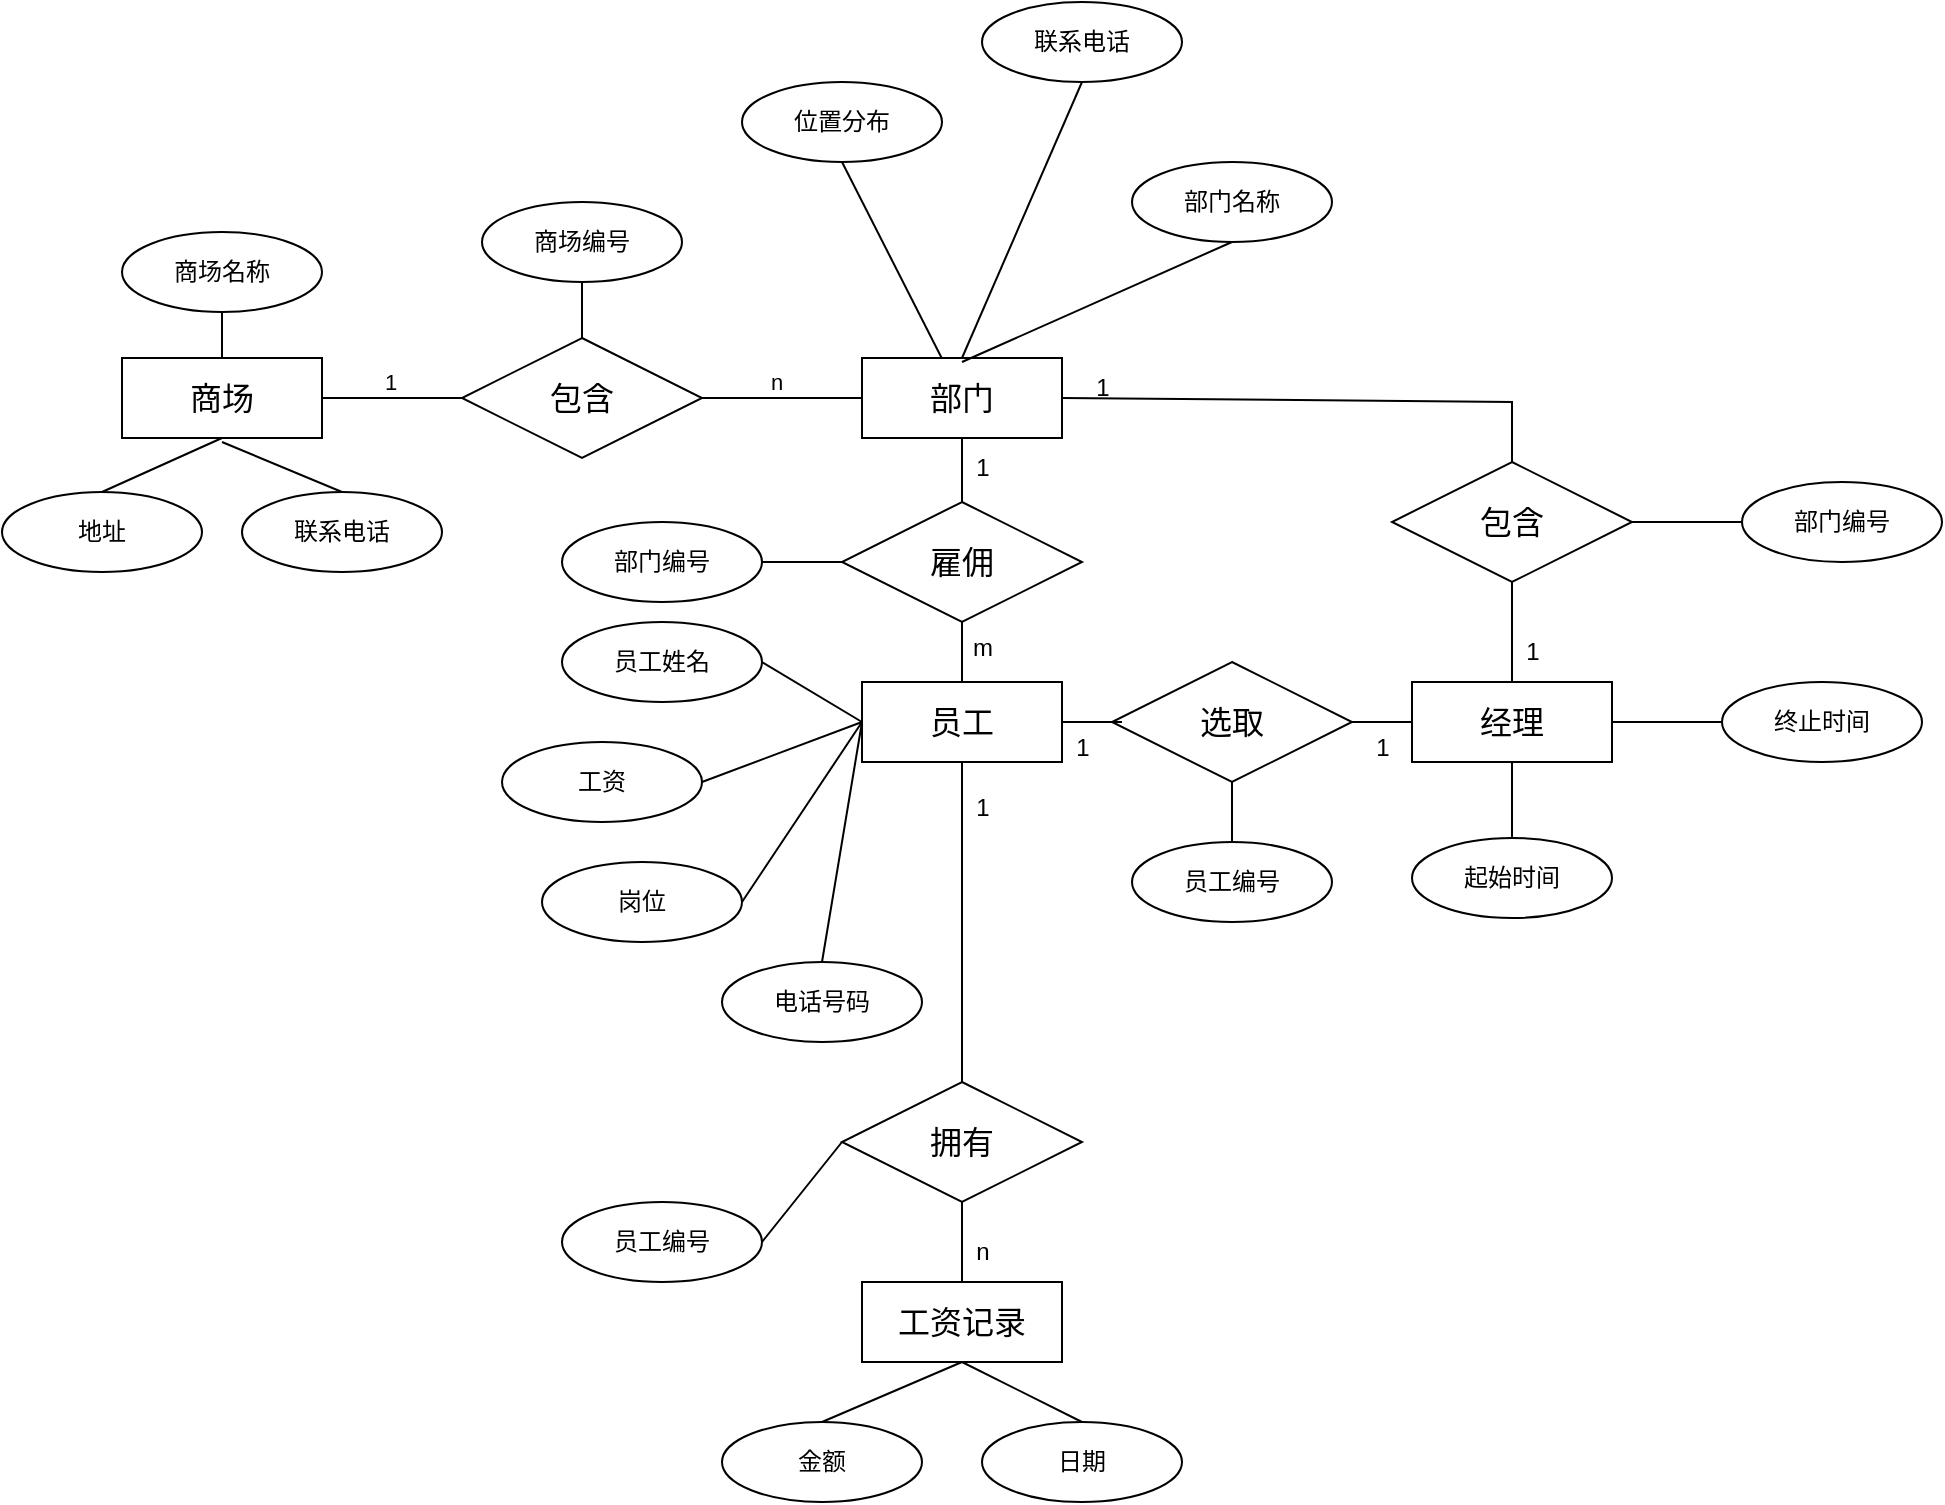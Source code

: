 <mxfile version="22.0.8" type="github">
  <diagram id="R2lEEEUBdFMjLlhIrx00" name="Page-1">
    <mxGraphModel dx="2412" dy="833" grid="1" gridSize="10" guides="1" tooltips="1" connect="1" arrows="1" fold="1" page="1" pageScale="1" pageWidth="850" pageHeight="1100" math="0" shadow="0" extFonts="Permanent Marker^https://fonts.googleapis.com/css?family=Permanent+Marker">
      <root>
        <mxCell id="0" />
        <mxCell id="1" parent="0" />
        <mxCell id="EsqJVV1hF0c0ZzuXvr0L-2" style="rounded=0;orthogonalLoop=1;jettySize=auto;html=1;exitX=1;exitY=0.5;exitDx=0;exitDy=0;entryX=0;entryY=0.5;entryDx=0;entryDy=0;endArrow=none;endFill=0;" edge="1" parent="1" source="c5oPRYj7tfCXE66ZDy4M-2" target="c5oPRYj7tfCXE66ZDy4M-7">
          <mxGeometry relative="1" as="geometry" />
        </mxCell>
        <mxCell id="EsqJVV1hF0c0ZzuXvr0L-3" value="1" style="edgeLabel;html=1;align=center;verticalAlign=middle;resizable=0;points=[];" vertex="1" connectable="0" parent="EsqJVV1hF0c0ZzuXvr0L-2">
          <mxGeometry x="-0.404" relative="1" as="geometry">
            <mxPoint x="13" y="-8" as="offset" />
          </mxGeometry>
        </mxCell>
        <mxCell id="c5oPRYj7tfCXE66ZDy4M-2" value="商场" style="whiteSpace=wrap;html=1;align=center;fontSize=16;" parent="1" vertex="1">
          <mxGeometry x="-10" y="208" width="100" height="40" as="geometry" />
        </mxCell>
        <mxCell id="c5oPRYj7tfCXE66ZDy4M-3" value="部门" style="whiteSpace=wrap;html=1;align=center;fontSize=16;" parent="1" vertex="1">
          <mxGeometry x="360" y="208" width="100" height="40" as="geometry" />
        </mxCell>
        <mxCell id="c5oPRYj7tfCXE66ZDy4M-4" value="经理" style="whiteSpace=wrap;html=1;align=center;fontSize=16;" parent="1" vertex="1">
          <mxGeometry x="635" y="370" width="100" height="40" as="geometry" />
        </mxCell>
        <mxCell id="EsqJVV1hF0c0ZzuXvr0L-23" style="rounded=0;orthogonalLoop=1;jettySize=auto;html=1;exitX=0;exitY=0.5;exitDx=0;exitDy=0;entryX=1;entryY=0.5;entryDx=0;entryDy=0;endArrow=none;endFill=0;" edge="1" parent="1" source="c5oPRYj7tfCXE66ZDy4M-5" target="EsqJVV1hF0c0ZzuXvr0L-18">
          <mxGeometry relative="1" as="geometry" />
        </mxCell>
        <mxCell id="EsqJVV1hF0c0ZzuXvr0L-24" style="rounded=0;orthogonalLoop=1;jettySize=auto;html=1;exitX=0;exitY=0.5;exitDx=0;exitDy=0;entryX=1;entryY=0.5;entryDx=0;entryDy=0;endArrow=none;endFill=0;" edge="1" parent="1" source="c5oPRYj7tfCXE66ZDy4M-5" target="EsqJVV1hF0c0ZzuXvr0L-21">
          <mxGeometry relative="1" as="geometry" />
        </mxCell>
        <mxCell id="EsqJVV1hF0c0ZzuXvr0L-25" style="rounded=0;orthogonalLoop=1;jettySize=auto;html=1;exitX=0;exitY=0.5;exitDx=0;exitDy=0;entryX=1;entryY=0.5;entryDx=0;entryDy=0;endArrow=none;endFill=0;" edge="1" parent="1" source="c5oPRYj7tfCXE66ZDy4M-5" target="EsqJVV1hF0c0ZzuXvr0L-19">
          <mxGeometry relative="1" as="geometry" />
        </mxCell>
        <mxCell id="EsqJVV1hF0c0ZzuXvr0L-26" style="rounded=0;orthogonalLoop=1;jettySize=auto;html=1;exitX=0;exitY=0.5;exitDx=0;exitDy=0;entryX=0.5;entryY=0;entryDx=0;entryDy=0;endArrow=none;endFill=0;" edge="1" parent="1" source="c5oPRYj7tfCXE66ZDy4M-5" target="EsqJVV1hF0c0ZzuXvr0L-20">
          <mxGeometry relative="1" as="geometry" />
        </mxCell>
        <mxCell id="c5oPRYj7tfCXE66ZDy4M-5" value="员工" style="whiteSpace=wrap;html=1;align=center;fontSize=16;" parent="1" vertex="1">
          <mxGeometry x="360" y="370" width="100" height="40" as="geometry" />
        </mxCell>
        <mxCell id="c5oPRYj7tfCXE66ZDy4M-6" value="工资记录" style="whiteSpace=wrap;html=1;align=center;fontSize=16;" parent="1" vertex="1">
          <mxGeometry x="360" y="670" width="100" height="40" as="geometry" />
        </mxCell>
        <mxCell id="EsqJVV1hF0c0ZzuXvr0L-4" style="rounded=0;orthogonalLoop=1;jettySize=auto;html=1;exitX=1;exitY=0.5;exitDx=0;exitDy=0;entryX=0;entryY=0.5;entryDx=0;entryDy=0;endArrow=none;endFill=0;" edge="1" parent="1" source="c5oPRYj7tfCXE66ZDy4M-7" target="c5oPRYj7tfCXE66ZDy4M-3">
          <mxGeometry relative="1" as="geometry" />
        </mxCell>
        <mxCell id="EsqJVV1hF0c0ZzuXvr0L-5" value="n" style="edgeLabel;html=1;align=center;verticalAlign=middle;resizable=0;points=[];" vertex="1" connectable="0" parent="EsqJVV1hF0c0ZzuXvr0L-4">
          <mxGeometry x="-0.087" y="-2" relative="1" as="geometry">
            <mxPoint y="-10" as="offset" />
          </mxGeometry>
        </mxCell>
        <mxCell id="c5oPRYj7tfCXE66ZDy4M-7" value="包含" style="shape=rhombus;perimeter=rhombusPerimeter;whiteSpace=wrap;html=1;align=center;fontSize=16;" parent="1" vertex="1">
          <mxGeometry x="160" y="198" width="120" height="60" as="geometry" />
        </mxCell>
        <mxCell id="EsqJVV1hF0c0ZzuXvr0L-32" style="rounded=0;orthogonalLoop=1;jettySize=auto;html=1;exitX=0.5;exitY=1;exitDx=0;exitDy=0;entryX=0.5;entryY=0;entryDx=0;entryDy=0;endArrow=none;endFill=0;" edge="1" parent="1" source="c5oPRYj7tfCXE66ZDy4M-8" target="EsqJVV1hF0c0ZzuXvr0L-31">
          <mxGeometry relative="1" as="geometry" />
        </mxCell>
        <mxCell id="c5oPRYj7tfCXE66ZDy4M-8" value="选取" style="shape=rhombus;perimeter=rhombusPerimeter;whiteSpace=wrap;html=1;align=center;fontSize=16;" parent="1" vertex="1">
          <mxGeometry x="485" y="360" width="120" height="60" as="geometry" />
        </mxCell>
        <mxCell id="c5oPRYj7tfCXE66ZDy4M-10" value="雇佣" style="shape=rhombus;perimeter=rhombusPerimeter;whiteSpace=wrap;html=1;align=center;fontSize=16;" parent="1" vertex="1">
          <mxGeometry x="350" y="280" width="120" height="60" as="geometry" />
        </mxCell>
        <mxCell id="c5oPRYj7tfCXE66ZDy4M-11" value="包含" style="shape=rhombus;perimeter=rhombusPerimeter;whiteSpace=wrap;html=1;align=center;fontSize=16;" parent="1" vertex="1">
          <mxGeometry x="625" y="260" width="120" height="60" as="geometry" />
        </mxCell>
        <mxCell id="c5oPRYj7tfCXE66ZDy4M-12" value="拥有" style="shape=rhombus;perimeter=rhombusPerimeter;whiteSpace=wrap;html=1;align=center;fontSize=16;" parent="1" vertex="1">
          <mxGeometry x="350" y="570" width="120" height="60" as="geometry" />
        </mxCell>
        <mxCell id="IqiTlIZHoQaQNQQ382Wb-3" value="" style="line;strokeWidth=1;rotatable=0;dashed=0;labelPosition=right;align=left;verticalAlign=middle;spacingTop=0;spacingLeft=6;points=[];portConstraint=eastwest;fontSize=16;" parent="1" vertex="1">
          <mxGeometry x="460" y="385" width="30" height="10" as="geometry" />
        </mxCell>
        <mxCell id="IqiTlIZHoQaQNQQ382Wb-4" value="" style="line;strokeWidth=1;rotatable=0;dashed=0;labelPosition=right;align=left;verticalAlign=middle;spacingTop=0;spacingLeft=6;points=[];portConstraint=eastwest;fontSize=16;" parent="1" vertex="1">
          <mxGeometry x="605" y="385" width="30" height="10" as="geometry" />
        </mxCell>
        <mxCell id="IqiTlIZHoQaQNQQ382Wb-8" value="" style="endArrow=none;html=1;rounded=0;entryX=0.5;entryY=1;entryDx=0;entryDy=0;exitX=0.5;exitY=0;exitDx=0;exitDy=0;" parent="1" source="c5oPRYj7tfCXE66ZDy4M-10" target="c5oPRYj7tfCXE66ZDy4M-3" edge="1">
          <mxGeometry width="50" height="50" relative="1" as="geometry">
            <mxPoint x="440" y="530" as="sourcePoint" />
            <mxPoint x="490" y="480" as="targetPoint" />
          </mxGeometry>
        </mxCell>
        <mxCell id="IqiTlIZHoQaQNQQ382Wb-10" value="" style="endArrow=none;html=1;rounded=0;entryX=0.5;entryY=1;entryDx=0;entryDy=0;exitX=0.5;exitY=0;exitDx=0;exitDy=0;" parent="1" source="c5oPRYj7tfCXE66ZDy4M-5" target="c5oPRYj7tfCXE66ZDy4M-10" edge="1">
          <mxGeometry width="50" height="50" relative="1" as="geometry">
            <mxPoint x="420" y="290" as="sourcePoint" />
            <mxPoint x="420" y="260" as="targetPoint" />
          </mxGeometry>
        </mxCell>
        <mxCell id="IqiTlIZHoQaQNQQ382Wb-12" value="" style="endArrow=none;html=1;rounded=0;exitX=1;exitY=0.5;exitDx=0;exitDy=0;entryX=0.5;entryY=0;entryDx=0;entryDy=0;" parent="1" source="c5oPRYj7tfCXE66ZDy4M-3" target="c5oPRYj7tfCXE66ZDy4M-11" edge="1">
          <mxGeometry width="50" height="50" relative="1" as="geometry">
            <mxPoint x="440" y="530" as="sourcePoint" />
            <mxPoint x="490" y="480" as="targetPoint" />
            <Array as="points">
              <mxPoint x="685" y="230" />
            </Array>
          </mxGeometry>
        </mxCell>
        <mxCell id="IqiTlIZHoQaQNQQ382Wb-13" value="" style="endArrow=none;html=1;rounded=0;entryX=0.5;entryY=1;entryDx=0;entryDy=0;exitX=0.5;exitY=0;exitDx=0;exitDy=0;" parent="1" source="c5oPRYj7tfCXE66ZDy4M-4" target="c5oPRYj7tfCXE66ZDy4M-11" edge="1">
          <mxGeometry width="50" height="50" relative="1" as="geometry">
            <mxPoint x="440" y="530" as="sourcePoint" />
            <mxPoint x="490" y="480" as="targetPoint" />
          </mxGeometry>
        </mxCell>
        <mxCell id="IqiTlIZHoQaQNQQ382Wb-22" value="" style="endArrow=none;html=1;rounded=0;exitX=0.5;exitY=0;exitDx=0;exitDy=0;entryX=0.5;entryY=1;entryDx=0;entryDy=0;" parent="1" source="c5oPRYj7tfCXE66ZDy4M-12" target="c5oPRYj7tfCXE66ZDy4M-5" edge="1">
          <mxGeometry width="50" height="50" relative="1" as="geometry">
            <mxPoint x="440" y="430" as="sourcePoint" />
            <mxPoint x="490" y="380" as="targetPoint" />
          </mxGeometry>
        </mxCell>
        <mxCell id="IqiTlIZHoQaQNQQ382Wb-23" value="" style="endArrow=none;html=1;rounded=0;exitX=0.5;exitY=0;exitDx=0;exitDy=0;entryX=0.5;entryY=1;entryDx=0;entryDy=0;" parent="1" source="c5oPRYj7tfCXE66ZDy4M-6" target="c5oPRYj7tfCXE66ZDy4M-12" edge="1">
          <mxGeometry width="50" height="50" relative="1" as="geometry">
            <mxPoint x="420" y="580" as="sourcePoint" />
            <mxPoint x="420" y="540" as="targetPoint" />
          </mxGeometry>
        </mxCell>
        <mxCell id="IqiTlIZHoQaQNQQ382Wb-26" value="1" style="text;html=1;align=center;verticalAlign=middle;resizable=0;points=[];autosize=1;strokeColor=none;fillColor=none;" parent="1" vertex="1">
          <mxGeometry x="465" y="208" width="30" height="30" as="geometry" />
        </mxCell>
        <mxCell id="IqiTlIZHoQaQNQQ382Wb-27" value="1" style="text;html=1;align=center;verticalAlign=middle;resizable=0;points=[];autosize=1;strokeColor=none;fillColor=none;" parent="1" vertex="1">
          <mxGeometry x="680" y="340" width="30" height="30" as="geometry" />
        </mxCell>
        <mxCell id="IqiTlIZHoQaQNQQ382Wb-28" value="1" style="text;html=1;align=center;verticalAlign=middle;resizable=0;points=[];autosize=1;strokeColor=none;fillColor=none;" parent="1" vertex="1">
          <mxGeometry x="405" y="248" width="30" height="30" as="geometry" />
        </mxCell>
        <mxCell id="IqiTlIZHoQaQNQQ382Wb-29" value="m" style="text;html=1;align=center;verticalAlign=middle;resizable=0;points=[];autosize=1;strokeColor=none;fillColor=none;" parent="1" vertex="1">
          <mxGeometry x="405" y="338" width="30" height="30" as="geometry" />
        </mxCell>
        <mxCell id="IqiTlIZHoQaQNQQ382Wb-30" value="1" style="text;html=1;align=center;verticalAlign=middle;resizable=0;points=[];autosize=1;strokeColor=none;fillColor=none;" parent="1" vertex="1">
          <mxGeometry x="405" y="418" width="30" height="30" as="geometry" />
        </mxCell>
        <mxCell id="IqiTlIZHoQaQNQQ382Wb-31" value="n" style="text;html=1;align=center;verticalAlign=middle;resizable=0;points=[];autosize=1;strokeColor=none;fillColor=none;" parent="1" vertex="1">
          <mxGeometry x="405" y="640" width="30" height="30" as="geometry" />
        </mxCell>
        <mxCell id="IqiTlIZHoQaQNQQ382Wb-32" value="1" style="text;html=1;align=center;verticalAlign=middle;resizable=0;points=[];autosize=1;strokeColor=none;fillColor=none;" parent="1" vertex="1">
          <mxGeometry x="455" y="388" width="30" height="30" as="geometry" />
        </mxCell>
        <mxCell id="IqiTlIZHoQaQNQQ382Wb-33" value="1" style="text;html=1;align=center;verticalAlign=middle;resizable=0;points=[];autosize=1;strokeColor=none;fillColor=none;" parent="1" vertex="1">
          <mxGeometry x="605" y="388" width="30" height="30" as="geometry" />
        </mxCell>
        <mxCell id="EsqJVV1hF0c0ZzuXvr0L-6" style="rounded=0;orthogonalLoop=1;jettySize=auto;html=1;exitX=0.5;exitY=1;exitDx=0;exitDy=0;entryX=0.5;entryY=0;entryDx=0;entryDy=0;endArrow=none;endFill=0;" edge="1" parent="1" source="IqiTlIZHoQaQNQQ382Wb-34" target="c5oPRYj7tfCXE66ZDy4M-7">
          <mxGeometry relative="1" as="geometry" />
        </mxCell>
        <mxCell id="IqiTlIZHoQaQNQQ382Wb-34" value="商场编号" style="ellipse;whiteSpace=wrap;html=1;align=center;" parent="1" vertex="1">
          <mxGeometry x="170" y="130" width="100" height="40" as="geometry" />
        </mxCell>
        <mxCell id="EsqJVV1hF0c0ZzuXvr0L-38" style="rounded=0;orthogonalLoop=1;jettySize=auto;html=1;exitX=0.5;exitY=1;exitDx=0;exitDy=0;entryX=0.5;entryY=0;entryDx=0;entryDy=0;endArrow=none;endFill=0;" edge="1" parent="1" source="IqiTlIZHoQaQNQQ382Wb-35" target="c5oPRYj7tfCXE66ZDy4M-2">
          <mxGeometry relative="1" as="geometry" />
        </mxCell>
        <mxCell id="IqiTlIZHoQaQNQQ382Wb-35" value="商场名称" style="ellipse;whiteSpace=wrap;html=1;align=center;" parent="1" vertex="1">
          <mxGeometry x="-10" y="145" width="100" height="40" as="geometry" />
        </mxCell>
        <mxCell id="EsqJVV1hF0c0ZzuXvr0L-39" style="rounded=0;orthogonalLoop=1;jettySize=auto;html=1;exitX=0.5;exitY=0;exitDx=0;exitDy=0;entryX=0.5;entryY=1;entryDx=0;entryDy=0;endArrow=none;endFill=0;" edge="1" parent="1" source="IqiTlIZHoQaQNQQ382Wb-36" target="c5oPRYj7tfCXE66ZDy4M-2">
          <mxGeometry relative="1" as="geometry" />
        </mxCell>
        <mxCell id="IqiTlIZHoQaQNQQ382Wb-36" value="地址" style="ellipse;whiteSpace=wrap;html=1;align=center;" parent="1" vertex="1">
          <mxGeometry x="-70" y="275" width="100" height="40" as="geometry" />
        </mxCell>
        <mxCell id="EsqJVV1hF0c0ZzuXvr0L-40" style="rounded=0;orthogonalLoop=1;jettySize=auto;html=1;exitX=0.5;exitY=0;exitDx=0;exitDy=0;endArrow=none;endFill=0;" edge="1" parent="1" source="IqiTlIZHoQaQNQQ382Wb-37">
          <mxGeometry relative="1" as="geometry">
            <mxPoint x="40" y="250" as="targetPoint" />
          </mxGeometry>
        </mxCell>
        <mxCell id="IqiTlIZHoQaQNQQ382Wb-37" value="联系电话" style="ellipse;whiteSpace=wrap;html=1;align=center;" parent="1" vertex="1">
          <mxGeometry x="50" y="275" width="100" height="40" as="geometry" />
        </mxCell>
        <mxCell id="EsqJVV1hF0c0ZzuXvr0L-7" style="rounded=0;orthogonalLoop=1;jettySize=auto;html=1;exitX=1;exitY=0.5;exitDx=0;exitDy=0;entryX=0;entryY=0.5;entryDx=0;entryDy=0;endArrow=none;endFill=0;" edge="1" parent="1" source="IqiTlIZHoQaQNQQ382Wb-42" target="c5oPRYj7tfCXE66ZDy4M-10">
          <mxGeometry relative="1" as="geometry" />
        </mxCell>
        <mxCell id="IqiTlIZHoQaQNQQ382Wb-42" value="部门编号" style="ellipse;whiteSpace=wrap;html=1;align=center;" parent="1" vertex="1">
          <mxGeometry x="210" y="290" width="100" height="40" as="geometry" />
        </mxCell>
        <mxCell id="EsqJVV1hF0c0ZzuXvr0L-10" style="rounded=0;orthogonalLoop=1;jettySize=auto;html=1;exitX=0.5;exitY=1;exitDx=0;exitDy=0;endArrow=none;endFill=0;" edge="1" parent="1" source="IqiTlIZHoQaQNQQ382Wb-43">
          <mxGeometry relative="1" as="geometry">
            <mxPoint x="410" y="210" as="targetPoint" />
          </mxGeometry>
        </mxCell>
        <mxCell id="IqiTlIZHoQaQNQQ382Wb-43" value="部门名称" style="ellipse;whiteSpace=wrap;html=1;align=center;" parent="1" vertex="1">
          <mxGeometry x="495" y="110" width="100" height="40" as="geometry" />
        </mxCell>
        <mxCell id="EsqJVV1hF0c0ZzuXvr0L-8" style="rounded=0;orthogonalLoop=1;jettySize=auto;html=1;exitX=0.5;exitY=1;exitDx=0;exitDy=0;endArrow=none;endFill=0;" edge="1" parent="1" source="IqiTlIZHoQaQNQQ382Wb-44" target="c5oPRYj7tfCXE66ZDy4M-3">
          <mxGeometry relative="1" as="geometry" />
        </mxCell>
        <mxCell id="IqiTlIZHoQaQNQQ382Wb-44" value="位置分布" style="ellipse;whiteSpace=wrap;html=1;align=center;" parent="1" vertex="1">
          <mxGeometry x="300" y="70" width="100" height="40" as="geometry" />
        </mxCell>
        <mxCell id="EsqJVV1hF0c0ZzuXvr0L-9" style="rounded=0;orthogonalLoop=1;jettySize=auto;html=1;exitX=0.5;exitY=1;exitDx=0;exitDy=0;entryX=0.5;entryY=0;entryDx=0;entryDy=0;endArrow=none;endFill=0;" edge="1" parent="1" source="IqiTlIZHoQaQNQQ382Wb-45" target="c5oPRYj7tfCXE66ZDy4M-3">
          <mxGeometry relative="1" as="geometry" />
        </mxCell>
        <mxCell id="IqiTlIZHoQaQNQQ382Wb-45" value="联系电话" style="ellipse;whiteSpace=wrap;html=1;align=center;" parent="1" vertex="1">
          <mxGeometry x="420" y="30" width="100" height="40" as="geometry" />
        </mxCell>
        <mxCell id="EsqJVV1hF0c0ZzuXvr0L-12" style="rounded=0;orthogonalLoop=1;jettySize=auto;html=1;exitX=0;exitY=0.5;exitDx=0;exitDy=0;entryX=1;entryY=0.5;entryDx=0;entryDy=0;endArrow=none;endFill=0;" edge="1" parent="1" source="EsqJVV1hF0c0ZzuXvr0L-11" target="c5oPRYj7tfCXE66ZDy4M-11">
          <mxGeometry relative="1" as="geometry" />
        </mxCell>
        <mxCell id="EsqJVV1hF0c0ZzuXvr0L-11" value="部门编号" style="ellipse;whiteSpace=wrap;html=1;align=center;" vertex="1" parent="1">
          <mxGeometry x="800" y="270" width="100" height="40" as="geometry" />
        </mxCell>
        <mxCell id="EsqJVV1hF0c0ZzuXvr0L-16" style="rounded=0;orthogonalLoop=1;jettySize=auto;html=1;exitX=1;exitY=0.5;exitDx=0;exitDy=0;entryX=0;entryY=0.5;entryDx=0;entryDy=0;endArrow=none;endFill=0;" edge="1" parent="1" source="EsqJVV1hF0c0ZzuXvr0L-15" target="c5oPRYj7tfCXE66ZDy4M-12">
          <mxGeometry relative="1" as="geometry">
            <mxPoint x="330" y="610" as="targetPoint" />
          </mxGeometry>
        </mxCell>
        <mxCell id="EsqJVV1hF0c0ZzuXvr0L-15" value="员工编号" style="ellipse;whiteSpace=wrap;html=1;align=center;" vertex="1" parent="1">
          <mxGeometry x="210" y="630" width="100" height="40" as="geometry" />
        </mxCell>
        <mxCell id="EsqJVV1hF0c0ZzuXvr0L-18" value="员工姓名" style="ellipse;whiteSpace=wrap;html=1;align=center;" vertex="1" parent="1">
          <mxGeometry x="210" y="340" width="100" height="40" as="geometry" />
        </mxCell>
        <mxCell id="EsqJVV1hF0c0ZzuXvr0L-19" value="岗位" style="ellipse;whiteSpace=wrap;html=1;align=center;" vertex="1" parent="1">
          <mxGeometry x="200" y="460" width="100" height="40" as="geometry" />
        </mxCell>
        <mxCell id="EsqJVV1hF0c0ZzuXvr0L-20" value="电话号码" style="ellipse;whiteSpace=wrap;html=1;align=center;" vertex="1" parent="1">
          <mxGeometry x="290" y="510" width="100" height="40" as="geometry" />
        </mxCell>
        <mxCell id="EsqJVV1hF0c0ZzuXvr0L-21" value="工资" style="ellipse;whiteSpace=wrap;html=1;align=center;" vertex="1" parent="1">
          <mxGeometry x="180" y="400" width="100" height="40" as="geometry" />
        </mxCell>
        <mxCell id="EsqJVV1hF0c0ZzuXvr0L-29" style="rounded=0;orthogonalLoop=1;jettySize=auto;html=1;exitX=0.5;exitY=0;exitDx=0;exitDy=0;entryX=0.5;entryY=1;entryDx=0;entryDy=0;endArrow=none;endFill=0;" edge="1" parent="1" source="EsqJVV1hF0c0ZzuXvr0L-27" target="c5oPRYj7tfCXE66ZDy4M-6">
          <mxGeometry relative="1" as="geometry" />
        </mxCell>
        <mxCell id="EsqJVV1hF0c0ZzuXvr0L-27" value="金额" style="ellipse;whiteSpace=wrap;html=1;align=center;" vertex="1" parent="1">
          <mxGeometry x="290" y="740" width="100" height="40" as="geometry" />
        </mxCell>
        <mxCell id="EsqJVV1hF0c0ZzuXvr0L-30" style="rounded=0;orthogonalLoop=1;jettySize=auto;html=1;exitX=0.5;exitY=0;exitDx=0;exitDy=0;entryX=0.5;entryY=1;entryDx=0;entryDy=0;endArrow=none;endFill=0;" edge="1" parent="1" source="EsqJVV1hF0c0ZzuXvr0L-28" target="c5oPRYj7tfCXE66ZDy4M-6">
          <mxGeometry relative="1" as="geometry" />
        </mxCell>
        <mxCell id="EsqJVV1hF0c0ZzuXvr0L-28" value="日期" style="ellipse;whiteSpace=wrap;html=1;align=center;" vertex="1" parent="1">
          <mxGeometry x="420" y="740" width="100" height="40" as="geometry" />
        </mxCell>
        <mxCell id="EsqJVV1hF0c0ZzuXvr0L-31" value="员工编号" style="ellipse;whiteSpace=wrap;html=1;align=center;" vertex="1" parent="1">
          <mxGeometry x="495" y="450" width="100" height="40" as="geometry" />
        </mxCell>
        <mxCell id="EsqJVV1hF0c0ZzuXvr0L-37" style="rounded=0;orthogonalLoop=1;jettySize=auto;html=1;exitX=0.5;exitY=0;exitDx=0;exitDy=0;entryX=0.5;entryY=1;entryDx=0;entryDy=0;endArrow=none;endFill=0;" edge="1" parent="1" source="EsqJVV1hF0c0ZzuXvr0L-33" target="c5oPRYj7tfCXE66ZDy4M-4">
          <mxGeometry relative="1" as="geometry" />
        </mxCell>
        <mxCell id="EsqJVV1hF0c0ZzuXvr0L-33" value="起始时间" style="ellipse;whiteSpace=wrap;html=1;align=center;" vertex="1" parent="1">
          <mxGeometry x="635" y="448" width="100" height="40" as="geometry" />
        </mxCell>
        <mxCell id="EsqJVV1hF0c0ZzuXvr0L-35" style="rounded=0;orthogonalLoop=1;jettySize=auto;html=1;exitX=0;exitY=0.5;exitDx=0;exitDy=0;entryX=1;entryY=0.5;entryDx=0;entryDy=0;endArrow=none;endFill=0;" edge="1" parent="1" source="EsqJVV1hF0c0ZzuXvr0L-34" target="c5oPRYj7tfCXE66ZDy4M-4">
          <mxGeometry relative="1" as="geometry" />
        </mxCell>
        <mxCell id="EsqJVV1hF0c0ZzuXvr0L-34" value="终止时间" style="ellipse;whiteSpace=wrap;html=1;align=center;" vertex="1" parent="1">
          <mxGeometry x="790" y="370" width="100" height="40" as="geometry" />
        </mxCell>
      </root>
    </mxGraphModel>
  </diagram>
</mxfile>
